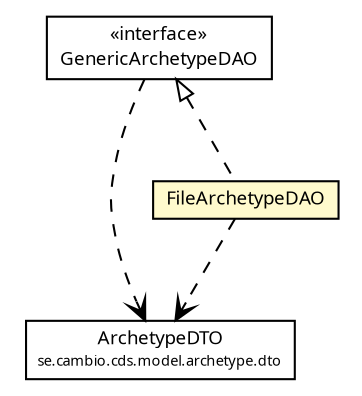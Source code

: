 #!/usr/local/bin/dot
#
# Class diagram 
# Generated by UMLGraph version R5_6 (http://www.umlgraph.org/)
#

digraph G {
	edge [fontname="Trebuchet MS",fontsize=10,labelfontname="Trebuchet MS",labelfontsize=10];
	node [fontname="Trebuchet MS",fontsize=10,shape=plaintext];
	nodesep=0.25;
	ranksep=0.5;
	// se.cambio.cds.model.archetype.dto.ArchetypeDTO
	c189022 [label=<<table title="se.cambio.cds.model.archetype.dto.ArchetypeDTO" border="0" cellborder="1" cellspacing="0" cellpadding="2" port="p" href="../dto/ArchetypeDTO.html">
		<tr><td><table border="0" cellspacing="0" cellpadding="1">
<tr><td align="center" balign="center"><font face="Trebuchet MS"> ArchetypeDTO </font></td></tr>
<tr><td align="center" balign="center"><font face="Trebuchet MS" point-size="7.0"> se.cambio.cds.model.archetype.dto </font></td></tr>
		</table></td></tr>
		</table>>, URL="../dto/ArchetypeDTO.html", fontname="Trebuchet MS", fontcolor="black", fontsize=9.0];
	// se.cambio.cds.model.archetype.dao.GenericArchetypeDAO
	c189074 [label=<<table title="se.cambio.cds.model.archetype.dao.GenericArchetypeDAO" border="0" cellborder="1" cellspacing="0" cellpadding="2" port="p" href="./GenericArchetypeDAO.html">
		<tr><td><table border="0" cellspacing="0" cellpadding="1">
<tr><td align="center" balign="center"> &#171;interface&#187; </td></tr>
<tr><td align="center" balign="center"><font face="Trebuchet MS"> GenericArchetypeDAO </font></td></tr>
		</table></td></tr>
		</table>>, URL="./GenericArchetypeDAO.html", fontname="Trebuchet MS", fontcolor="black", fontsize=9.0];
	// se.cambio.cds.model.archetype.dao.FileArchetypeDAO
	c189075 [label=<<table title="se.cambio.cds.model.archetype.dao.FileArchetypeDAO" border="0" cellborder="1" cellspacing="0" cellpadding="2" port="p" bgcolor="lemonChiffon" href="./FileArchetypeDAO.html">
		<tr><td><table border="0" cellspacing="0" cellpadding="1">
<tr><td align="center" balign="center"><font face="Trebuchet MS"> FileArchetypeDAO </font></td></tr>
		</table></td></tr>
		</table>>, URL="./FileArchetypeDAO.html", fontname="Trebuchet MS", fontcolor="black", fontsize=9.0];
	//se.cambio.cds.model.archetype.dao.FileArchetypeDAO implements se.cambio.cds.model.archetype.dao.GenericArchetypeDAO
	c189074:p -> c189075:p [dir=back,arrowtail=empty,style=dashed];
	// se.cambio.cds.model.archetype.dao.GenericArchetypeDAO DEPEND se.cambio.cds.model.archetype.dto.ArchetypeDTO
	c189074:p -> c189022:p [taillabel="", label="", headlabel="", fontname="Trebuchet MS", fontcolor="black", fontsize=10.0, color="black", arrowhead=open, style=dashed];
	// se.cambio.cds.model.archetype.dao.FileArchetypeDAO DEPEND se.cambio.cds.model.archetype.dto.ArchetypeDTO
	c189075:p -> c189022:p [taillabel="", label="", headlabel="", fontname="Trebuchet MS", fontcolor="black", fontsize=10.0, color="black", arrowhead=open, style=dashed];
}

